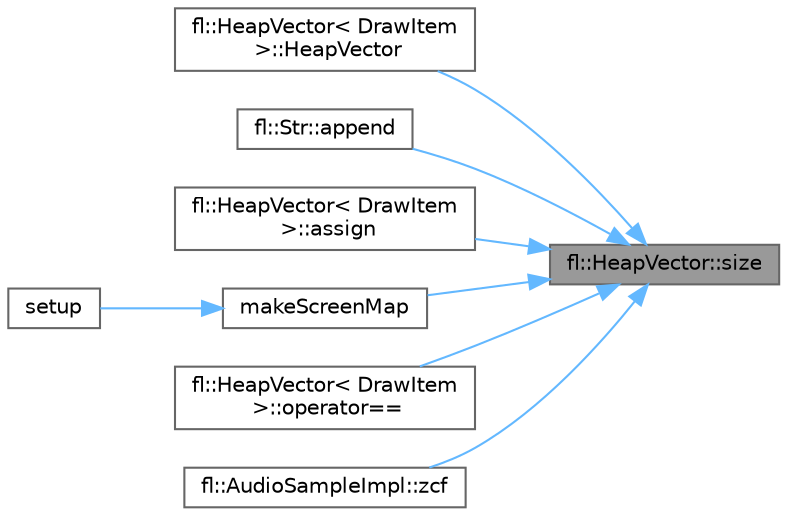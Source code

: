 digraph "fl::HeapVector::size"
{
 // INTERACTIVE_SVG=YES
 // LATEX_PDF_SIZE
  bgcolor="transparent";
  edge [fontname=Helvetica,fontsize=10,labelfontname=Helvetica,labelfontsize=10];
  node [fontname=Helvetica,fontsize=10,shape=box,height=0.2,width=0.4];
  rankdir="RL";
  Node1 [id="Node000001",label="fl::HeapVector::size",height=0.2,width=0.4,color="gray40", fillcolor="grey60", style="filled", fontcolor="black",tooltip=" "];
  Node1 -> Node2 [id="edge1_Node000001_Node000002",dir="back",color="steelblue1",style="solid",tooltip=" "];
  Node2 [id="Node000002",label="fl::HeapVector\< DrawItem\l \>::HeapVector",height=0.2,width=0.4,color="grey40", fillcolor="white", style="filled",URL="$db/ddd/classfl_1_1_heap_vector_ae33a7e2f64524b3a0baf4f3217489809.html#ae33a7e2f64524b3a0baf4f3217489809",tooltip=" "];
  Node1 -> Node3 [id="edge2_Node000001_Node000003",dir="back",color="steelblue1",style="solid",tooltip=" "];
  Node3 [id="Node000003",label="fl::Str::append",height=0.2,width=0.4,color="grey40", fillcolor="white", style="filled",URL="$d2/d24/classfl_1_1_str_a434c107e7b7625e9a87d8ebf702d0f85.html#a434c107e7b7625e9a87d8ebf702d0f85",tooltip=" "];
  Node1 -> Node4 [id="edge3_Node000001_Node000004",dir="back",color="steelblue1",style="solid",tooltip=" "];
  Node4 [id="Node000004",label="fl::HeapVector\< DrawItem\l \>::assign",height=0.2,width=0.4,color="grey40", fillcolor="white", style="filled",URL="$db/ddd/classfl_1_1_heap_vector_a5b5960cb27392c8baac6b5456f19b46b.html#a5b5960cb27392c8baac6b5456f19b46b",tooltip=" "];
  Node1 -> Node5 [id="edge4_Node000001_Node000005",dir="back",color="steelblue1",style="solid",tooltip=" "];
  Node5 [id="Node000005",label="makeScreenMap",height=0.2,width=0.4,color="grey40", fillcolor="white", style="filled",URL="$d8/d2c/_fire2023_8ino_a51736e5cacd97906844354b613c686f6.html#a51736e5cacd97906844354b613c686f6",tooltip=" "];
  Node5 -> Node6 [id="edge5_Node000005_Node000006",dir="back",color="steelblue1",style="solid",tooltip=" "];
  Node6 [id="Node000006",label="setup",height=0.2,width=0.4,color="grey40", fillcolor="white", style="filled",URL="$dd/d43/_festival_stick_8ino_a4fc01d736fe50cf5b977f755b675f11d.html#a4fc01d736fe50cf5b977f755b675f11d",tooltip=" "];
  Node1 -> Node7 [id="edge6_Node000001_Node000007",dir="back",color="steelblue1",style="solid",tooltip=" "];
  Node7 [id="Node000007",label="fl::HeapVector\< DrawItem\l \>::operator==",height=0.2,width=0.4,color="grey40", fillcolor="white", style="filled",URL="$db/ddd/classfl_1_1_heap_vector_a0eb15985bf4cd6512e1ac251bb0ecdf6.html#a0eb15985bf4cd6512e1ac251bb0ecdf6",tooltip=" "];
  Node1 -> Node8 [id="edge7_Node000001_Node000008",dir="back",color="steelblue1",style="solid",tooltip=" "];
  Node8 [id="Node000008",label="fl::AudioSampleImpl::zcf",height=0.2,width=0.4,color="grey40", fillcolor="white", style="filled",URL="$da/d39/classfl_1_1_audio_sample_impl_a4378fd986788cfafc6ed175cf7aa772d.html#a4378fd986788cfafc6ed175cf7aa772d",tooltip=" "];
}
